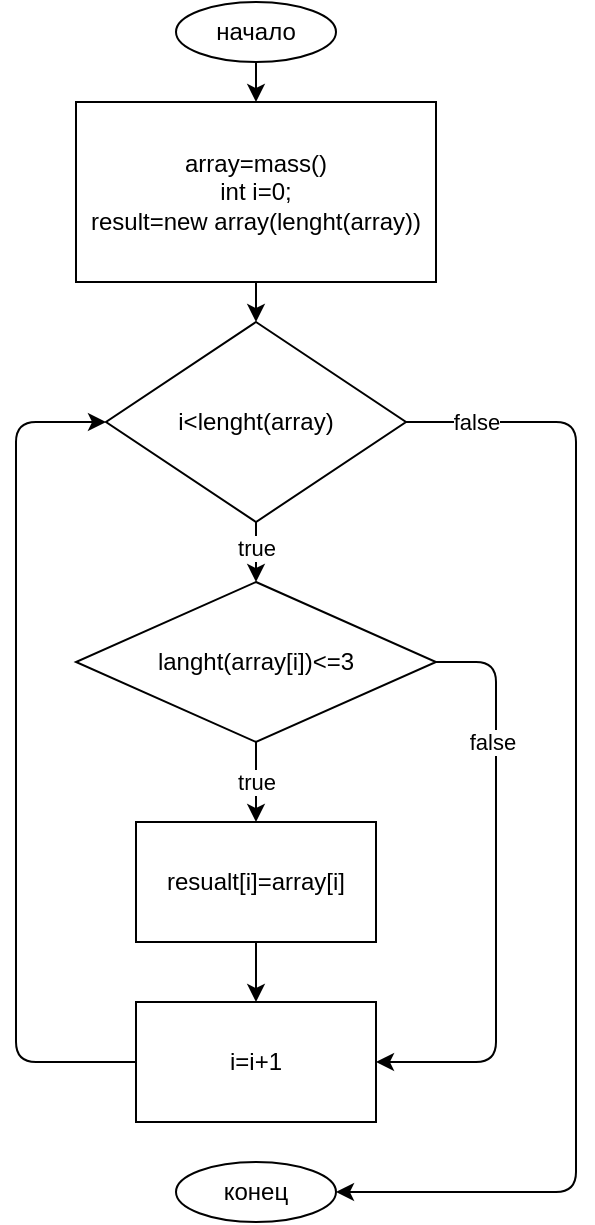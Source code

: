 <mxfile>
    <diagram id="EuJt1ZHNTVCNiPA6vJEL" name="Страница 1">
        <mxGraphModel dx="642" dy="443" grid="1" gridSize="10" guides="1" tooltips="1" connect="1" arrows="1" fold="1" page="1" pageScale="1" pageWidth="827" pageHeight="1169" math="0" shadow="0">
            <root>
                <mxCell id="0"/>
                <mxCell id="1" parent="0"/>
                <mxCell id="4" style="edgeStyle=none;html=1;" parent="1" source="2" target="3" edge="1">
                    <mxGeometry relative="1" as="geometry"/>
                </mxCell>
                <mxCell id="2" value="начало" style="ellipse;whiteSpace=wrap;html=1;" parent="1" vertex="1">
                    <mxGeometry x="100" width="80" height="30" as="geometry"/>
                </mxCell>
                <mxCell id="6" value="" style="edgeStyle=none;html=1;" parent="1" source="3" target="5" edge="1">
                    <mxGeometry relative="1" as="geometry"/>
                </mxCell>
                <mxCell id="3" value="array=mass()&lt;br&gt;int i=0;&lt;br&gt;result=new array(lenght(array))" style="rounded=0;whiteSpace=wrap;html=1;" parent="1" vertex="1">
                    <mxGeometry x="50" y="50" width="180" height="90" as="geometry"/>
                </mxCell>
                <mxCell id="9" value="" style="edgeStyle=none;html=1;" parent="1" source="5" target="8" edge="1">
                    <mxGeometry relative="1" as="geometry"/>
                </mxCell>
                <mxCell id="10" value="true" style="edgeLabel;html=1;align=center;verticalAlign=middle;resizable=0;points=[];" parent="9" vertex="1" connectable="0">
                    <mxGeometry x="-0.16" relative="1" as="geometry">
                        <mxPoint as="offset"/>
                    </mxGeometry>
                </mxCell>
                <mxCell id="12" value="" style="edgeStyle=none;html=1;" parent="1" source="5" target="11" edge="1">
                    <mxGeometry relative="1" as="geometry">
                        <Array as="points">
                            <mxPoint x="300" y="210"/>
                            <mxPoint x="300" y="595"/>
                        </Array>
                    </mxGeometry>
                </mxCell>
                <mxCell id="14" value="false" style="edgeLabel;html=1;align=center;verticalAlign=middle;resizable=0;points=[];" parent="12" vertex="1" connectable="0">
                    <mxGeometry x="-0.008" y="1" relative="1" as="geometry">
                        <mxPoint x="-51" y="-208" as="offset"/>
                    </mxGeometry>
                </mxCell>
                <mxCell id="5" value="i&amp;lt;lenght(array)" style="rhombus;whiteSpace=wrap;html=1;rounded=0;" parent="1" vertex="1">
                    <mxGeometry x="65" y="160" width="150" height="100" as="geometry"/>
                </mxCell>
                <mxCell id="20" style="edgeStyle=none;html=1;" parent="1" source="8" target="18" edge="1">
                    <mxGeometry relative="1" as="geometry">
                        <Array as="points">
                            <mxPoint x="260" y="330"/>
                            <mxPoint x="260" y="410"/>
                            <mxPoint x="260" y="530"/>
                        </Array>
                    </mxGeometry>
                </mxCell>
                <mxCell id="23" value="false" style="edgeLabel;html=1;align=center;verticalAlign=middle;resizable=0;points=[];" parent="20" vertex="1" connectable="0">
                    <mxGeometry x="-0.738" relative="1" as="geometry">
                        <mxPoint x="-2" y="32" as="offset"/>
                    </mxGeometry>
                </mxCell>
                <mxCell id="26" value="true" style="edgeStyle=none;html=1;entryX=0.5;entryY=0;entryDx=0;entryDy=0;" parent="1" source="8" target="15" edge="1">
                    <mxGeometry relative="1" as="geometry"/>
                </mxCell>
                <mxCell id="8" value="langht(array[i])&amp;lt;=3" style="rhombus;whiteSpace=wrap;html=1;rounded=0;" parent="1" vertex="1">
                    <mxGeometry x="50" y="290" width="180" height="80" as="geometry"/>
                </mxCell>
                <mxCell id="11" value="конец" style="ellipse;whiteSpace=wrap;html=1;rounded=0;" parent="1" vertex="1">
                    <mxGeometry x="100" y="580" width="80" height="30" as="geometry"/>
                </mxCell>
                <mxCell id="25" style="edgeStyle=none;html=1;entryX=0.5;entryY=0;entryDx=0;entryDy=0;" parent="1" source="15" target="18" edge="1">
                    <mxGeometry relative="1" as="geometry"/>
                </mxCell>
                <mxCell id="15" value="resualt[i]=array[i]" style="whiteSpace=wrap;html=1;rounded=0;" parent="1" vertex="1">
                    <mxGeometry x="80" y="410" width="120" height="60" as="geometry"/>
                </mxCell>
                <mxCell id="27" style="edgeStyle=none;html=1;entryX=0;entryY=0.5;entryDx=0;entryDy=0;" parent="1" source="18" target="5" edge="1">
                    <mxGeometry relative="1" as="geometry">
                        <Array as="points">
                            <mxPoint x="20" y="530"/>
                            <mxPoint x="20" y="210"/>
                        </Array>
                    </mxGeometry>
                </mxCell>
                <mxCell id="18" value="i=i+1" style="whiteSpace=wrap;html=1;rounded=0;" parent="1" vertex="1">
                    <mxGeometry x="80" y="500" width="120" height="60" as="geometry"/>
                </mxCell>
            </root>
        </mxGraphModel>
    </diagram>
</mxfile>